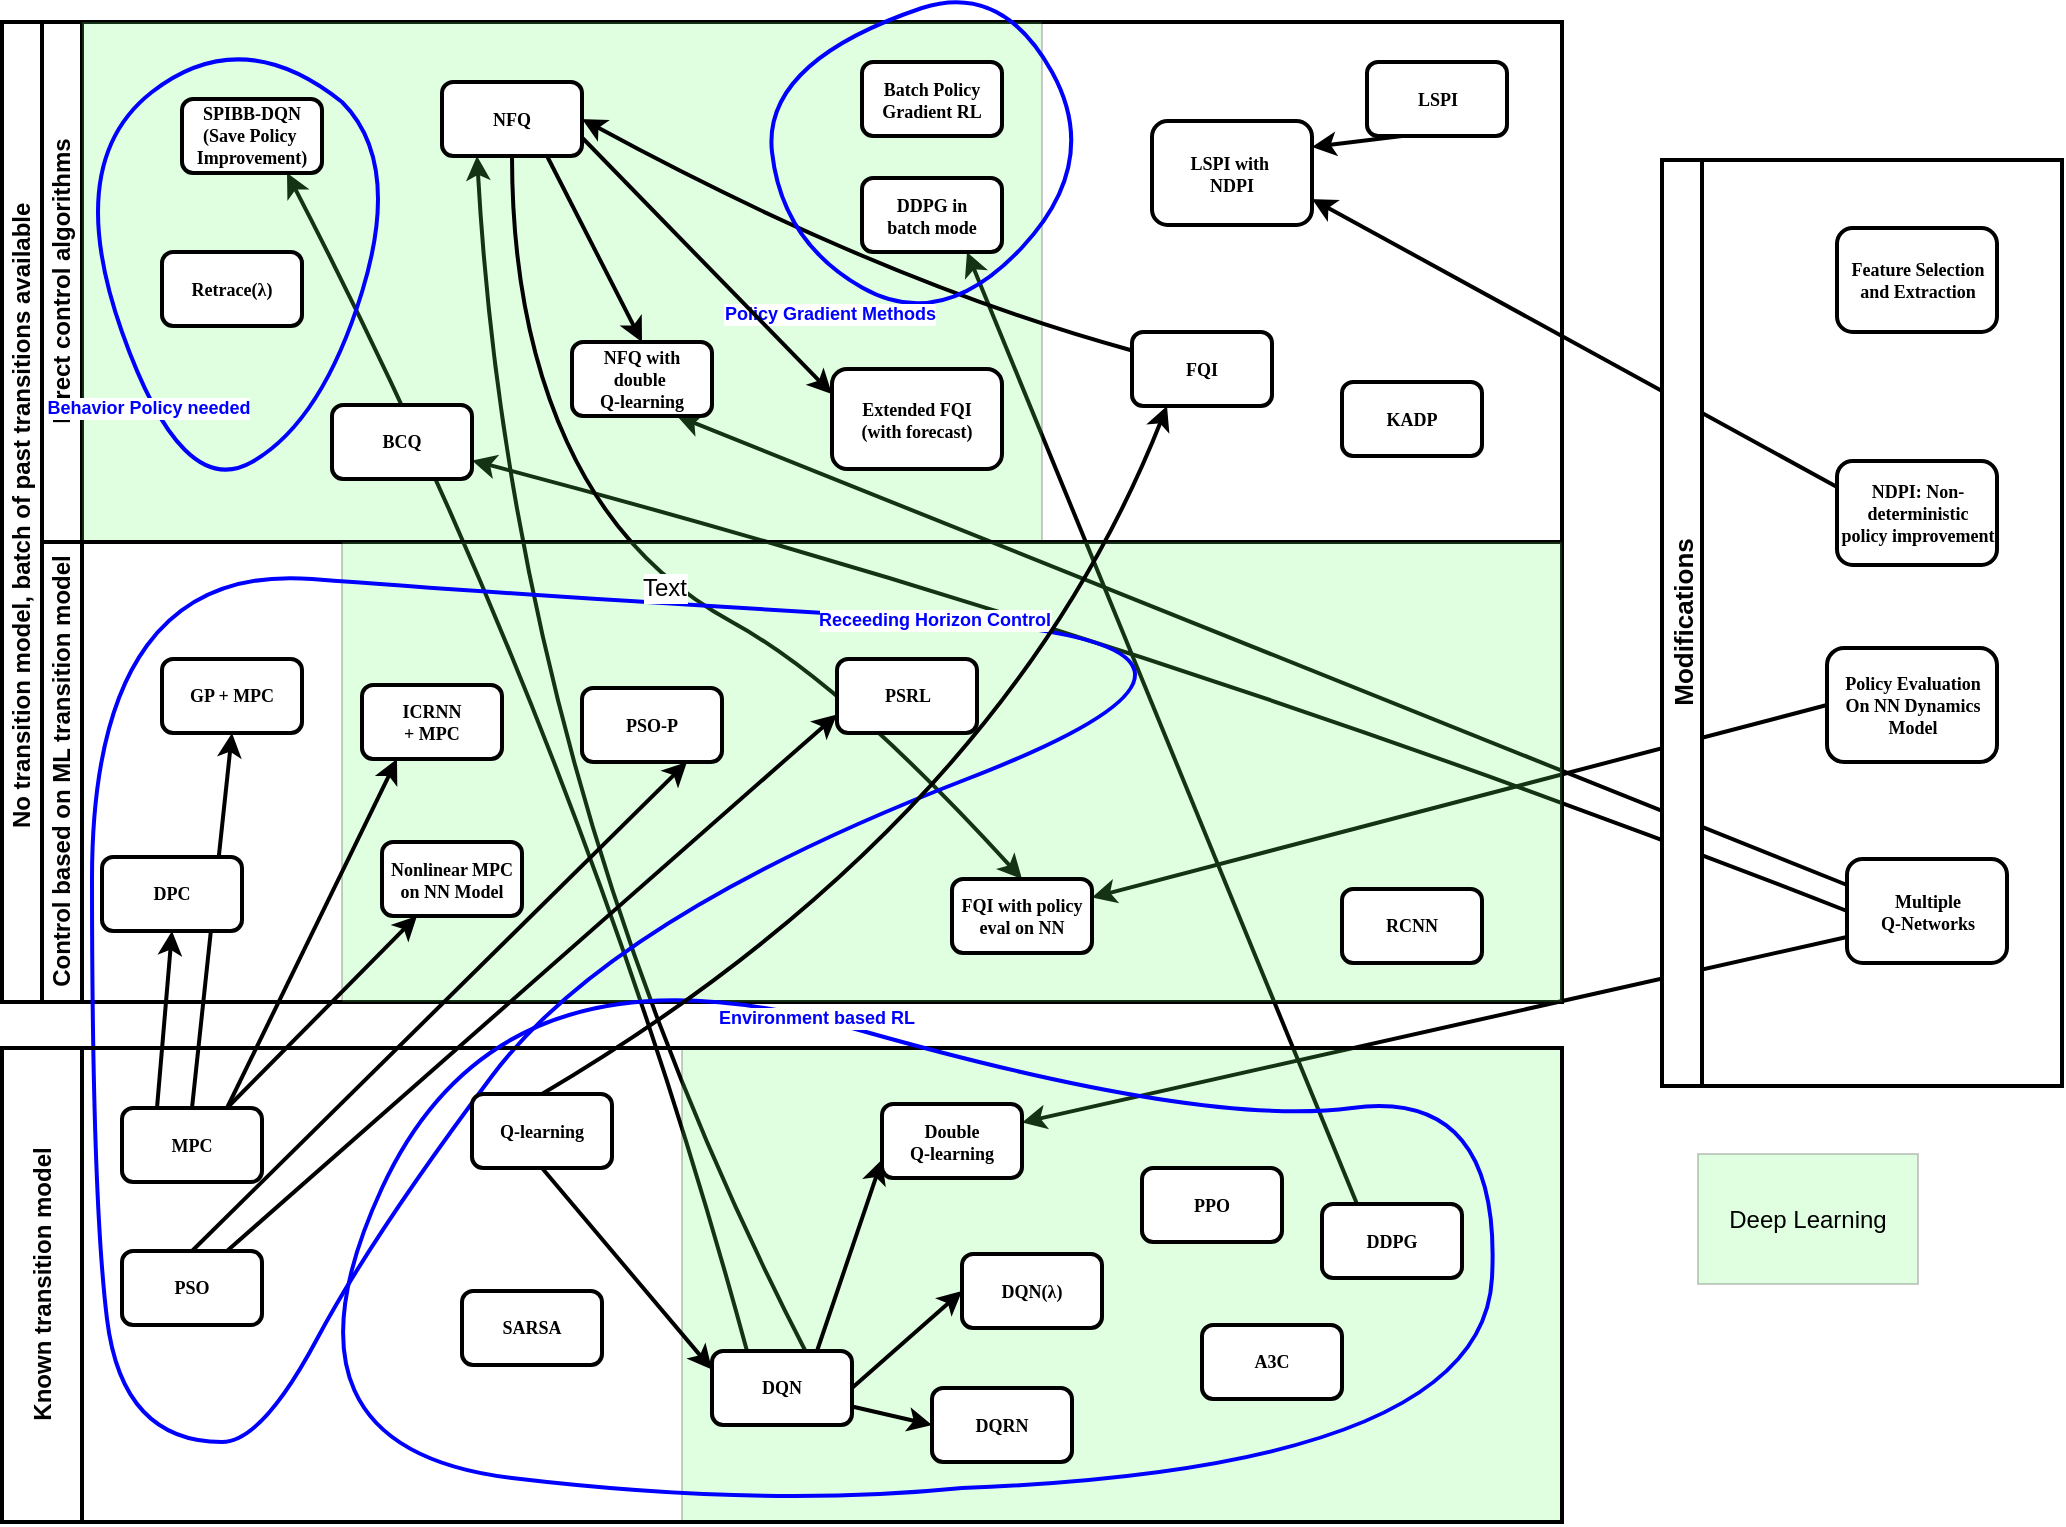 <mxfile pages="1" version="11.2.1" type="device"><diagram name="Page-1" id="c7488fd3-1785-93aa-aadb-54a6760d102a"><mxGraphModel dx="1422" dy="835" grid="1" gridSize="10" guides="1" tooltips="1" connect="1" arrows="1" fold="1" page="1" pageScale="1" pageWidth="1100" pageHeight="850" background="#ffffff" math="0" shadow="0"><root><mxCell id="0"/><mxCell id="1" parent="0"/><mxCell id="QZUpM9EeNqJXYrGjNQqo-13" value="" style="endArrow=classic;html=1;exitX=0.5;exitY=0;exitDx=0;exitDy=0;entryX=0.5;entryY=1;entryDx=0;entryDy=0;strokeWidth=2;fontSize=9;fontStyle=1" parent="1" source="2b4e8129b02d487f-9" target="QZUpM9EeNqJXYrGjNQqo-12" edge="1"><mxGeometry width="50" height="50" relative="1" as="geometry"><mxPoint x="222.5" y="600" as="sourcePoint"/><mxPoint x="267.5" y="440" as="targetPoint"/></mxGeometry></mxCell><mxCell id="UrzXVg_td5p-aMK04flX-53" value="" style="endArrow=classic;html=1;strokeColor=#000000;strokeWidth=2;exitX=0.25;exitY=0;exitDx=0;exitDy=0;entryX=0.75;entryY=1;entryDx=0;entryDy=0;fontSize=9;fontStyle=1" parent="1" source="UrzXVg_td5p-aMK04flX-2" target="UrzXVg_td5p-aMK04flX-52" edge="1"><mxGeometry width="50" height="50" relative="1" as="geometry"><mxPoint x="90" y="860" as="sourcePoint"/><mxPoint x="140" y="810" as="targetPoint"/></mxGeometry></mxCell><mxCell id="UrzXVg_td5p-aMK04flX-85" value="" style="endArrow=classic;html=1;strokeColor=#000000;strokeWidth=2;fontSize=13;exitX=0;exitY=0.75;exitDx=0;exitDy=0;entryX=1;entryY=0.25;entryDx=0;entryDy=0;" parent="1" source="UrzXVg_td5p-aMK04flX-84" target="augKoII_26qxcyHbp96z-6" edge="1"><mxGeometry width="50" height="50" relative="1" as="geometry"><mxPoint x="100" y="860" as="sourcePoint"/><mxPoint x="150" y="810" as="targetPoint"/></mxGeometry></mxCell><mxCell id="UrzXVg_td5p-aMK04flX-13" value="" style="endArrow=classic;html=1;exitX=0;exitY=0.5;exitDx=0;exitDy=0;entryX=1;entryY=0.75;entryDx=0;entryDy=0;strokeWidth=2;fontSize=9;fontStyle=1;curved=1;" parent="1" source="UrzXVg_td5p-aMK04flX-84" target="UrzXVg_td5p-aMK04flX-10" edge="1"><mxGeometry width="50" height="50" relative="1" as="geometry"><mxPoint x="100" y="860" as="sourcePoint"/><mxPoint x="150" y="810" as="targetPoint"/><Array as="points"><mxPoint x="660" y="380"/></Array></mxGeometry></mxCell><mxCell id="UrzXVg_td5p-aMK04flX-87" value="" style="endArrow=classic;html=1;strokeColor=#000000;strokeWidth=2;fontSize=13;exitX=0;exitY=0.5;exitDx=0;exitDy=0;entryX=1;entryY=0.25;entryDx=0;entryDy=0;" parent="1" source="UrzXVg_td5p-aMK04flX-86" target="UrzXVg_td5p-aMK04flX-56" edge="1"><mxGeometry width="50" height="50" relative="1" as="geometry"><mxPoint x="100" y="860" as="sourcePoint"/><mxPoint x="150" y="810" as="targetPoint"/></mxGeometry></mxCell><mxCell id="UrzXVg_td5p-aMK04flX-82" value="" style="endArrow=classic;html=1;strokeColor=#000000;strokeWidth=2;fontSize=13;exitX=0;exitY=0.25;exitDx=0;exitDy=0;entryX=1;entryY=0.75;entryDx=0;entryDy=0;" parent="1" source="UrzXVg_td5p-aMK04flX-81" target="UrzXVg_td5p-aMK04flX-3" edge="1"><mxGeometry width="50" height="50" relative="1" as="geometry"><mxPoint x="100" y="860" as="sourcePoint"/><mxPoint x="150" y="810" as="targetPoint"/></mxGeometry></mxCell><mxCell id="UrzXVg_td5p-aMK04flX-70" value="" style="endArrow=classic;html=1;strokeColor=#000000;strokeWidth=2;exitX=0;exitY=0.25;exitDx=0;exitDy=0;entryX=0.75;entryY=1;entryDx=0;entryDy=0;fontSize=9;fontStyle=1" parent="1" source="UrzXVg_td5p-aMK04flX-84" target="UrzXVg_td5p-aMK04flX-68" edge="1"><mxGeometry width="50" height="50" relative="1" as="geometry"><mxPoint x="90" y="860" as="sourcePoint"/><mxPoint x="140" y="810" as="targetPoint"/></mxGeometry></mxCell><mxCell id="UrzXVg_td5p-aMK04flX-18" value="" style="endArrow=classic;html=1;exitX=0.25;exitY=0;exitDx=0;exitDy=0;entryX=0.75;entryY=1;entryDx=0;entryDy=0;strokeWidth=2;fontSize=9;fontStyle=1;curved=1;" parent="1" source="UrzXVg_td5p-aMK04flX-89" target="UrzXVg_td5p-aMK04flX-14" edge="1"><mxGeometry width="50" height="50" relative="1" as="geometry"><mxPoint x="452.5" y="700" as="sourcePoint"/><mxPoint x="150" y="810" as="targetPoint"/><Array as="points"><mxPoint x="370" y="430"/></Array></mxGeometry></mxCell><mxCell id="UrzXVg_td5p-aMK04flX-9" value="" style="endArrow=classic;html=1;exitX=0.671;exitY=0.014;exitDx=0;exitDy=0;entryX=0.25;entryY=1;entryDx=0;entryDy=0;strokeWidth=2;fontSize=9;fontStyle=1;exitPerimeter=0;curved=1;" parent="1" source="UrzXVg_td5p-aMK04flX-89" target="UrzXVg_td5p-aMK04flX-7" edge="1"><mxGeometry width="50" height="50" relative="1" as="geometry"><mxPoint x="487.5" y="700" as="sourcePoint"/><mxPoint x="150" y="810" as="targetPoint"/><Array as="points"><mxPoint x="335" y="450"/></Array></mxGeometry></mxCell><mxCell id="2b4e8129b02d487f-1" value="" style="swimlane;html=1;childLayout=stackLayout;horizontal=1;startSize=0;horizontalStack=0;rounded=0;shadow=0;labelBackgroundColor=none;strokeColor=#000000;strokeWidth=2;fillColor=#ffffff;fontFamily=Verdana;fontSize=9;fontColor=#000000;align=center;fontStyle=1" parent="1" vertex="1"><mxGeometry x="100" y="70" width="760" height="490" as="geometry"><mxRectangle x="100" y="70" width="50" height="40" as="alternateBounds"/></mxGeometry></mxCell><mxCell id="2b4e8129b02d487f-2" value="Direct control algorithms" style="swimlane;html=1;startSize=20;horizontal=0;strokeWidth=2;fontSize=12;fontStyle=1" parent="2b4e8129b02d487f-1" vertex="1"><mxGeometry width="760" height="260" as="geometry"/></mxCell><mxCell id="QZUpM9EeNqJXYrGjNQqo-22" value="" style="rounded=0;whiteSpace=wrap;html=1;gradientColor=none;fillColor=#66FF66;opacity=20;" parent="2b4e8129b02d487f-2" vertex="1"><mxGeometry x="20" width="480" height="260" as="geometry"/></mxCell><mxCell id="UrzXVg_td5p-aMK04flX-8" value="" style="endArrow=classic;html=1;exitX=0;exitY=0.25;exitDx=0;exitDy=0;entryX=1;entryY=0.5;entryDx=0;entryDy=0;strokeWidth=2;fontSize=9;fontStyle=1;strokeColor=#000000;curved=1;" parent="2b4e8129b02d487f-2" source="UrzXVg_td5p-aMK04flX-5" target="UrzXVg_td5p-aMK04flX-7" edge="1"><mxGeometry width="50" height="50" relative="1" as="geometry"><mxPoint y="770" as="sourcePoint"/><mxPoint x="50" y="720" as="targetPoint"/><Array as="points"><mxPoint x="420" y="130"/></Array></mxGeometry></mxCell><mxCell id="UrzXVg_td5p-aMK04flX-1" value="LSPI" style="rounded=1;whiteSpace=wrap;html=1;shadow=0;labelBackgroundColor=none;strokeColor=#000000;strokeWidth=2;fillColor=#ffffff;fontFamily=Verdana;fontSize=9;fontColor=#000000;align=center;fontStyle=1" parent="2b4e8129b02d487f-2" vertex="1"><mxGeometry x="662.5" y="20" width="70" height="37" as="geometry"/></mxCell><mxCell id="augKoII_26qxcyHbp96z-12" value="KADP" style="rounded=1;whiteSpace=wrap;html=1;shadow=0;labelBackgroundColor=none;strokeColor=#000000;strokeWidth=2;fillColor=#ffffff;fontFamily=Verdana;fontSize=9;fontColor=#000000;align=center;fontStyle=1" parent="2b4e8129b02d487f-2" vertex="1"><mxGeometry x="650" y="180" width="70" height="37" as="geometry"/></mxCell><mxCell id="UrzXVg_td5p-aMK04flX-3" value="LSPI with&amp;nbsp;&lt;br&gt;NDPI" style="rounded=1;whiteSpace=wrap;html=1;shadow=0;labelBackgroundColor=none;strokeColor=#000000;strokeWidth=2;fillColor=#ffffff;fontFamily=Verdana;fontSize=9;fontColor=#000000;align=center;fontStyle=1" parent="2b4e8129b02d487f-2" vertex="1"><mxGeometry x="555" y="49.5" width="80" height="52" as="geometry"/></mxCell><mxCell id="UrzXVg_td5p-aMK04flX-4" value="" style="endArrow=classic;html=1;entryX=1;entryY=0.25;entryDx=0;entryDy=0;exitX=0.25;exitY=1;exitDx=0;exitDy=0;strokeWidth=2;fontSize=9;fontStyle=1" parent="2b4e8129b02d487f-2" source="UrzXVg_td5p-aMK04flX-1" target="UrzXVg_td5p-aMK04flX-3" edge="1"><mxGeometry width="50" height="50" relative="1" as="geometry"><mxPoint x="650" y="80" as="sourcePoint"/><mxPoint x="50" y="720" as="targetPoint"/></mxGeometry></mxCell><mxCell id="UrzXVg_td5p-aMK04flX-5" value="FQI" style="rounded=1;whiteSpace=wrap;html=1;shadow=0;labelBackgroundColor=none;strokeColor=#000000;strokeWidth=2;fillColor=#ffffff;fontFamily=Verdana;fontSize=9;fontColor=#000000;align=center;fontStyle=1" parent="2b4e8129b02d487f-2" vertex="1"><mxGeometry x="545" y="155" width="70" height="37" as="geometry"/></mxCell><mxCell id="UrzXVg_td5p-aMK04flX-7" value="NFQ" style="rounded=1;whiteSpace=wrap;html=1;shadow=0;labelBackgroundColor=none;strokeColor=#000000;strokeWidth=2;fillColor=#ffffff;fontFamily=Verdana;fontSize=9;fontColor=#000000;align=center;fontStyle=1" parent="2b4e8129b02d487f-2" vertex="1"><mxGeometry x="200" y="30" width="70" height="37" as="geometry"/></mxCell><mxCell id="UrzXVg_td5p-aMK04flX-14" value="SPIBB-DQN&lt;br style=&quot;font-size: 9px;&quot;&gt;(Save Policy&amp;nbsp;&lt;br style=&quot;font-size: 9px;&quot;&gt;Improvement)" style="rounded=1;whiteSpace=wrap;html=1;shadow=0;labelBackgroundColor=none;strokeColor=#000000;strokeWidth=2;fillColor=#ffffff;fontFamily=Verdana;fontSize=9;fontColor=#000000;align=center;fontStyle=1" parent="2b4e8129b02d487f-2" vertex="1"><mxGeometry x="70" y="38.5" width="70" height="37" as="geometry"/></mxCell><mxCell id="UrzXVg_td5p-aMK04flX-17" value="Retrace(λ)" style="rounded=1;whiteSpace=wrap;html=1;shadow=0;labelBackgroundColor=none;strokeColor=#000000;strokeWidth=2;fillColor=#ffffff;fontFamily=Verdana;fontSize=9;fontColor=#000000;align=center;fontStyle=1" parent="2b4e8129b02d487f-2" vertex="1"><mxGeometry x="60" y="115" width="70" height="37" as="geometry"/></mxCell><mxCell id="UrzXVg_td5p-aMK04flX-21" value="Batch Policy&lt;br style=&quot;font-size: 9px;&quot;&gt;Gradient RL" style="rounded=1;whiteSpace=wrap;html=1;shadow=0;labelBackgroundColor=none;strokeColor=#000000;strokeWidth=2;fillColor=#ffffff;fontFamily=Verdana;fontSize=9;fontColor=#000000;align=center;fontStyle=1" parent="2b4e8129b02d487f-2" vertex="1"><mxGeometry x="410" y="20" width="70" height="37" as="geometry"/></mxCell><mxCell id="UrzXVg_td5p-aMK04flX-52" value="DDPG in&lt;br style=&quot;font-size: 9px;&quot;&gt;batch mode" style="rounded=1;whiteSpace=wrap;html=1;shadow=0;labelBackgroundColor=none;strokeColor=#000000;strokeWidth=2;fillColor=#ffffff;fontFamily=Verdana;fontSize=9;fontColor=#000000;align=center;fontStyle=1" parent="2b4e8129b02d487f-2" vertex="1"><mxGeometry x="410" y="78" width="70" height="37" as="geometry"/></mxCell><mxCell id="UrzXVg_td5p-aMK04flX-68" value="NFQ with&lt;br style=&quot;font-size: 9px;&quot;&gt;double&amp;nbsp;&lt;br style=&quot;font-size: 9px;&quot;&gt;Q-learning" style="rounded=1;whiteSpace=wrap;html=1;shadow=0;labelBackgroundColor=none;strokeColor=#000000;strokeWidth=2;fillColor=#ffffff;fontFamily=Verdana;fontSize=9;fontColor=#000000;align=center;fontStyle=1" parent="2b4e8129b02d487f-2" vertex="1"><mxGeometry x="265" y="160" width="70" height="37" as="geometry"/></mxCell><mxCell id="UrzXVg_td5p-aMK04flX-69" value="" style="endArrow=classic;html=1;strokeColor=#000000;strokeWidth=2;exitX=0.75;exitY=1;exitDx=0;exitDy=0;entryX=0.5;entryY=0;entryDx=0;entryDy=0;fontSize=9;fontStyle=1" parent="2b4e8129b02d487f-2" source="UrzXVg_td5p-aMK04flX-7" target="UrzXVg_td5p-aMK04flX-68" edge="1"><mxGeometry width="50" height="50" relative="1" as="geometry"><mxPoint x="-10" y="770" as="sourcePoint"/><mxPoint x="40" y="720" as="targetPoint"/></mxGeometry></mxCell><mxCell id="UrzXVg_td5p-aMK04flX-10" value="BCQ" style="rounded=1;whiteSpace=wrap;html=1;shadow=0;labelBackgroundColor=none;strokeColor=#000000;strokeWidth=2;fillColor=#ffffff;fontFamily=Verdana;fontSize=9;fontColor=#000000;align=center;fontStyle=1" parent="2b4e8129b02d487f-2" vertex="1"><mxGeometry x="145" y="191.5" width="70" height="37" as="geometry"/></mxCell><mxCell id="UrzXVg_td5p-aMK04flX-67" value="Policy Gradient Methods" style="endArrow=none;html=1;curved=1;strokeWidth=2;strokeColor=#0000FF;labelPosition=left;verticalLabelPosition=top;align=right;verticalAlign=bottom;fontSize=9;fontStyle=1;fontColor=#0000FF;" parent="2b4e8129b02d487f-2" edge="1"><mxGeometry width="50" height="50" relative="1" as="geometry"><mxPoint x="440" y="-7" as="sourcePoint"/><mxPoint x="440" y="-7" as="targetPoint"/><Array as="points"><mxPoint x="360" y="20"/><mxPoint x="370" y="110"/><mxPoint x="450" y="155.5"/><mxPoint x="530" y="70"/><mxPoint x="480" y="-20"/></Array></mxGeometry></mxCell><mxCell id="UrzXVg_td5p-aMK04flX-54" value="Extended FQI&lt;br style=&quot;font-size: 9px;&quot;&gt;(with forecast)" style="rounded=1;whiteSpace=wrap;html=1;shadow=0;labelBackgroundColor=none;strokeColor=#000000;strokeWidth=2;fillColor=#ffffff;fontFamily=Verdana;fontSize=9;fontColor=#000000;align=center;fontStyle=1" parent="2b4e8129b02d487f-2" vertex="1"><mxGeometry x="395" y="173.5" width="85" height="50" as="geometry"/></mxCell><mxCell id="UrzXVg_td5p-aMK04flX-55" value="" style="endArrow=classic;html=1;strokeColor=#000000;strokeWidth=2;exitX=1;exitY=0.75;exitDx=0;exitDy=0;entryX=0;entryY=0.25;entryDx=0;entryDy=0;fontSize=9;fontStyle=1" parent="2b4e8129b02d487f-2" source="UrzXVg_td5p-aMK04flX-7" target="UrzXVg_td5p-aMK04flX-54" edge="1"><mxGeometry width="50" height="50" relative="1" as="geometry"><mxPoint x="-10" y="790" as="sourcePoint"/><mxPoint x="40" y="740" as="targetPoint"/></mxGeometry></mxCell><mxCell id="UrzXVg_td5p-aMK04flX-57" value="" style="endArrow=classic;html=1;strokeColor=#000000;strokeWidth=2;entryX=0.5;entryY=0;entryDx=0;entryDy=0;exitX=0.5;exitY=1;exitDx=0;exitDy=0;fontSize=9;fontStyle=1;curved=1;" parent="2b4e8129b02d487f-1" source="UrzXVg_td5p-aMK04flX-7" target="UrzXVg_td5p-aMK04flX-56" edge="1"><mxGeometry width="50" height="50" relative="1" as="geometry"><mxPoint x="545" y="270" as="sourcePoint"/><mxPoint x="40" y="740" as="targetPoint"/><Array as="points"><mxPoint x="235" y="150"/><mxPoint x="290" y="270"/><mxPoint x="400" y="330"/></Array></mxGeometry></mxCell><mxCell id="2b4e8129b02d487f-3" value="Control based on ML transition model" style="swimlane;html=1;startSize=20;horizontal=0;strokeWidth=2;fontSize=12;fontStyle=1" parent="2b4e8129b02d487f-1" vertex="1"><mxGeometry y="260" width="760" height="230" as="geometry"/></mxCell><mxCell id="QZUpM9EeNqJXYrGjNQqo-19" value="" style="rounded=0;whiteSpace=wrap;html=1;gradientColor=none;fillColor=#66FF66;opacity=20;" parent="2b4e8129b02d487f-3" vertex="1"><mxGeometry x="150" width="610" height="230" as="geometry"/></mxCell><mxCell id="2b4e8129b02d487f-26" style="edgeStyle=orthogonalEdgeStyle;rounded=0;html=1;labelBackgroundColor=none;startArrow=none;startFill=0;startSize=5;endArrow=classicThin;endFill=1;endSize=5;jettySize=auto;orthogonalLoop=1;strokeColor=#000000;strokeWidth=1;fontFamily=Verdana;fontSize=8;fontColor=#000000;" parent="2b4e8129b02d487f-3" edge="1"><mxGeometry relative="1" as="geometry"><mxPoint x="190" y="68.5" as="sourcePoint"/></mxGeometry></mxCell><mxCell id="augKoII_26qxcyHbp96z-2" value="DPC" style="rounded=1;whiteSpace=wrap;html=1;shadow=0;labelBackgroundColor=none;strokeColor=#000000;strokeWidth=2;fillColor=#ffffff;fontFamily=Verdana;fontSize=9;fontColor=#000000;align=center;fontStyle=1" parent="2b4e8129b02d487f-3" vertex="1"><mxGeometry x="30" y="157.5" width="70" height="37" as="geometry"/></mxCell><mxCell id="2b4e8129b02d487f-14" value="Nonlinear MPC&lt;br style=&quot;font-size: 9px;&quot;&gt;on NN Model" style="rounded=1;whiteSpace=wrap;html=1;shadow=0;labelBackgroundColor=none;strokeColor=#000000;strokeWidth=2;fillColor=#ffffff;fontFamily=Verdana;fontSize=9;fontColor=#000000;align=center;fontStyle=1" parent="2b4e8129b02d487f-3" vertex="1"><mxGeometry x="170" y="150.0" width="70" height="37" as="geometry"/></mxCell><mxCell id="augKoII_26qxcyHbp96z-15" value="ICRNN&lt;br style=&quot;font-size: 9px;&quot;&gt;+ MPC" style="rounded=1;whiteSpace=wrap;html=1;shadow=0;labelBackgroundColor=none;strokeColor=#000000;strokeWidth=2;fillColor=#ffffff;fontFamily=Verdana;fontSize=9;fontColor=#000000;align=center;fontStyle=1" parent="2b4e8129b02d487f-3" vertex="1"><mxGeometry x="160" y="71.5" width="70" height="37" as="geometry"/></mxCell><mxCell id="augKoII_26qxcyHbp96z-18" value="Receeding Horizon Control" style="endArrow=none;html=1;jumpStyle=none;curved=1;strokeColor=#0000FF;strokeWidth=2;fontSize=9;fontStyle=1;labelBackgroundColor=#ffffff;fontColor=#0000FF;" parent="2b4e8129b02d487f-3" edge="1"><mxGeometry width="50" height="50" relative="1" as="geometry"><mxPoint x="90" y="450" as="sourcePoint"/><mxPoint x="90" y="450" as="targetPoint"/><Array as="points"><mxPoint x="40" y="450"/><mxPoint x="25" y="327"/><mxPoint x="25" y="10"/><mxPoint x="245" y="27"/><mxPoint x="640" y="50"/><mxPoint x="285" y="187"/><mxPoint x="165" y="347"/><mxPoint x="110" y="450"/></Array></mxGeometry></mxCell><mxCell id="tqLIXw3gneM9i-CuA6re-1" value="Text" style="text;html=1;resizable=0;points=[];align=center;verticalAlign=middle;labelBackgroundColor=#ffffff;" vertex="1" connectable="0" parent="augKoII_26qxcyHbp96z-18"><mxGeometry x="-0.148" y="8" relative="1" as="geometry"><mxPoint as="offset"/></mxGeometry></mxCell><mxCell id="UrzXVg_td5p-aMK04flX-56" value="FQI with policy eval on NN" style="rounded=1;whiteSpace=wrap;html=1;shadow=0;labelBackgroundColor=none;strokeColor=#000000;strokeWidth=2;fillColor=#ffffff;fontFamily=Verdana;fontSize=9;fontColor=#000000;align=center;fontStyle=1" parent="2b4e8129b02d487f-3" vertex="1"><mxGeometry x="455" y="168.5" width="70" height="37" as="geometry"/></mxCell><mxCell id="UrzXVg_td5p-aMK04flX-62" value="PSO-P" style="rounded=1;whiteSpace=wrap;html=1;shadow=0;labelBackgroundColor=none;strokeColor=#000000;strokeWidth=2;fillColor=#ffffff;fontFamily=Verdana;fontSize=9;fontColor=#000000;align=center;fontStyle=1" parent="2b4e8129b02d487f-3" vertex="1"><mxGeometry x="270" y="73" width="70" height="37" as="geometry"/></mxCell><mxCell id="UrzXVg_td5p-aMK04flX-58" value="PSRL" style="rounded=1;whiteSpace=wrap;html=1;shadow=0;labelBackgroundColor=none;strokeColor=#000000;strokeWidth=2;fillColor=#ffffff;fontFamily=Verdana;fontSize=9;fontColor=#000000;align=center;fontStyle=1" parent="2b4e8129b02d487f-3" vertex="1"><mxGeometry x="397.5" y="58.5" width="70" height="37" as="geometry"/></mxCell><mxCell id="UrzXVg_td5p-aMK04flX-73" value="RCNN" style="rounded=1;whiteSpace=wrap;html=1;shadow=0;labelBackgroundColor=none;strokeColor=#000000;strokeWidth=2;fillColor=#ffffff;fontFamily=Verdana;fontSize=9;fontColor=#000000;align=center;fontStyle=1" parent="2b4e8129b02d487f-3" vertex="1"><mxGeometry x="650" y="173.5" width="70" height="37" as="geometry"/></mxCell><mxCell id="QZUpM9EeNqJXYrGjNQqo-12" value="GP + MPC" style="rounded=1;whiteSpace=wrap;html=1;shadow=0;labelBackgroundColor=none;strokeColor=#000000;strokeWidth=2;fillColor=#ffffff;fontFamily=Verdana;fontSize=9;fontColor=#000000;align=center;fontStyle=1" parent="2b4e8129b02d487f-3" vertex="1"><mxGeometry x="60" y="58.5" width="70" height="37" as="geometry"/></mxCell><mxCell id="UrzXVg_td5p-aMK04flX-19" value="Behavior Policy needed" style="endArrow=none;html=1;curved=1;strokeWidth=2;strokeColor=#0000FF;fontSize=9;fontStyle=1;fontColor=#0000FF;" parent="1" edge="1"><mxGeometry width="50" height="50" relative="1" as="geometry"><mxPoint x="250" y="110" as="sourcePoint"/><mxPoint x="250" y="110" as="targetPoint"/><Array as="points"><mxPoint x="200" y="70"/><mxPoint x="110" y="140"/><mxPoint x="170" y="310"/><mxPoint x="240" y="270"/><mxPoint x="280" y="140"/></Array></mxGeometry></mxCell><mxCell id="UrzXVg_td5p-aMK04flX-75" value="Modifications" style="swimlane;html=1;startSize=20;horizontal=0;strokeWidth=2;fontSize=13;fontStyle=1" parent="1" vertex="1"><mxGeometry x="910" y="139" width="200" height="463" as="geometry"/></mxCell><mxCell id="UrzXVg_td5p-aMK04flX-81" value="NDPI: Non-deterministic&lt;br style=&quot;font-size: 9px&quot;&gt;policy improvement" style="rounded=1;whiteSpace=wrap;html=1;shadow=0;labelBackgroundColor=none;strokeColor=#000000;strokeWidth=2;fillColor=#ffffff;fontFamily=Verdana;fontSize=9;fontColor=#000000;align=center;fontStyle=1" parent="UrzXVg_td5p-aMK04flX-75" vertex="1"><mxGeometry x="87.5" y="150.5" width="80" height="52" as="geometry"/></mxCell><mxCell id="UrzXVg_td5p-aMK04flX-84" value="Multiple&lt;br&gt;Q-Networks" style="rounded=1;whiteSpace=wrap;html=1;shadow=0;labelBackgroundColor=none;strokeColor=#000000;strokeWidth=2;fillColor=#ffffff;fontFamily=Verdana;fontSize=9;fontColor=#000000;align=center;fontStyle=1" parent="UrzXVg_td5p-aMK04flX-75" vertex="1"><mxGeometry x="92.5" y="349.5" width="80" height="52" as="geometry"/></mxCell><mxCell id="UrzXVg_td5p-aMK04flX-86" value="Policy Evaluation&lt;br&gt;On NN Dynamics Model" style="rounded=1;whiteSpace=wrap;html=1;shadow=0;labelBackgroundColor=none;strokeColor=#000000;strokeWidth=2;fillColor=#ffffff;fontFamily=Verdana;fontSize=9;fontColor=#000000;align=center;fontStyle=1" parent="UrzXVg_td5p-aMK04flX-75" vertex="1"><mxGeometry x="82.5" y="244" width="85" height="57" as="geometry"/></mxCell><mxCell id="UrzXVg_td5p-aMK04flX-88" value="Feature Selection and Extraction" style="rounded=1;whiteSpace=wrap;html=1;shadow=0;labelBackgroundColor=none;strokeColor=#000000;strokeWidth=2;fillColor=#ffffff;fontFamily=Verdana;fontSize=9;fontColor=#000000;align=center;fontStyle=1" parent="UrzXVg_td5p-aMK04flX-75" vertex="1"><mxGeometry x="87.5" y="34" width="80" height="52" as="geometry"/></mxCell><mxCell id="QZUpM9EeNqJXYrGjNQqo-24" value="Deep Learning" style="rounded=0;whiteSpace=wrap;html=1;gradientColor=none;fillColor=#66FF66;opacity=20;" parent="1" vertex="1"><mxGeometry x="928" y="636" width="110" height="65" as="geometry"/></mxCell><mxCell id="QZUpM9EeNqJXYrGjNQqo-21" value="" style="rounded=0;whiteSpace=wrap;html=1;gradientColor=none;fillColor=#66FF66;opacity=20;" parent="1" vertex="1"><mxGeometry x="420" y="583" width="440" height="237" as="geometry"/></mxCell><mxCell id="2b4e8129b02d487f-4" value="Known transition model" style="swimlane;html=1;startSize=40;horizontal=0;strokeWidth=2;fontSize=12;fontStyle=1" parent="1" vertex="1"><mxGeometry x="80" y="583" width="780" height="237" as="geometry"/></mxCell><mxCell id="2b4e8129b02d487f-9" value="MPC" style="rounded=1;whiteSpace=wrap;html=1;shadow=0;labelBackgroundColor=none;strokeColor=#000000;strokeWidth=2;fillColor=#ffffff;fontFamily=Verdana;fontSize=9;fontColor=#000000;align=center;fontStyle=1" parent="2b4e8129b02d487f-4" vertex="1"><mxGeometry x="60" y="30" width="70" height="37" as="geometry"/></mxCell><mxCell id="augKoII_26qxcyHbp96z-7" value="Q-learning" style="rounded=1;whiteSpace=wrap;html=1;shadow=0;labelBackgroundColor=none;strokeColor=#000000;strokeWidth=2;fillColor=#ffffff;fontFamily=Verdana;fontSize=9;fontColor=#000000;align=center;fontStyle=1" parent="2b4e8129b02d487f-4" vertex="1"><mxGeometry x="235" y="23" width="70" height="37" as="geometry"/></mxCell><mxCell id="augKoII_26qxcyHbp96z-5" value="DQN(λ)" style="rounded=1;whiteSpace=wrap;html=1;shadow=0;labelBackgroundColor=none;strokeColor=#000000;strokeWidth=2;fillColor=#ffffff;fontFamily=Verdana;fontSize=9;fontColor=#000000;align=center;fontStyle=1" parent="2b4e8129b02d487f-4" vertex="1"><mxGeometry x="480" y="103.0" width="70" height="37" as="geometry"/></mxCell><mxCell id="augKoII_26qxcyHbp96z-6" value="Double&lt;br style=&quot;font-size: 9px;&quot;&gt;Q-learning" style="rounded=1;whiteSpace=wrap;html=1;shadow=0;labelBackgroundColor=none;strokeColor=#000000;strokeWidth=2;fillColor=#ffffff;fontFamily=Verdana;fontSize=9;fontColor=#000000;align=center;fontStyle=1" parent="2b4e8129b02d487f-4" vertex="1"><mxGeometry x="440" y="28" width="70" height="37" as="geometry"/></mxCell><mxCell id="UrzXVg_td5p-aMK04flX-63" value="PSO" style="rounded=1;whiteSpace=wrap;html=1;shadow=0;labelBackgroundColor=none;strokeColor=#000000;strokeWidth=2;fillColor=#ffffff;fontFamily=Verdana;fontSize=9;fontColor=#000000;align=center;fontStyle=1" parent="2b4e8129b02d487f-4" vertex="1"><mxGeometry x="60" y="101.5" width="70" height="37" as="geometry"/></mxCell><mxCell id="UrzXVg_td5p-aMK04flX-72" value="Environment based RL" style="endArrow=none;html=1;strokeColor=#0000FF;strokeWidth=2;curved=1;fontSize=9;fontStyle=1;fontColor=#0000FF;" parent="2b4e8129b02d487f-4" edge="1"><mxGeometry width="50" height="50" relative="1" as="geometry"><mxPoint x="480" y="220" as="sourcePoint"/><mxPoint x="480" y="220" as="targetPoint"/><Array as="points"><mxPoint x="380" y="230"/><mxPoint x="130" y="200"/><mxPoint x="250" y="-60"/><mxPoint x="600" y="40"/><mxPoint x="750" y="20"/><mxPoint x="740" y="210"/></Array></mxGeometry></mxCell><mxCell id="UrzXVg_td5p-aMK04flX-94" value="DQRN" style="rounded=1;whiteSpace=wrap;html=1;shadow=0;labelBackgroundColor=none;strokeColor=#000000;strokeWidth=2;fillColor=#ffffff;fontFamily=Verdana;fontSize=9;fontColor=#000000;align=center;fontStyle=1" parent="2b4e8129b02d487f-4" vertex="1"><mxGeometry x="465" y="170" width="70" height="37" as="geometry"/></mxCell><mxCell id="augKoII_26qxcyHbp96z-14" value="" style="endArrow=classic;html=1;exitX=0.75;exitY=0;exitDx=0;exitDy=0;entryX=0.25;entryY=1;entryDx=0;entryDy=0;strokeWidth=2;fontSize=9;fontStyle=1" parent="1" source="2b4e8129b02d487f-9" target="2b4e8129b02d487f-14" edge="1"><mxGeometry width="50" height="50" relative="1" as="geometry"><mxPoint x="100" y="860" as="sourcePoint"/><mxPoint x="150" y="810" as="targetPoint"/></mxGeometry></mxCell><mxCell id="augKoII_26qxcyHbp96z-16" value="" style="endArrow=classic;html=1;exitX=0.75;exitY=0;exitDx=0;exitDy=0;entryX=0.25;entryY=1;entryDx=0;entryDy=0;strokeWidth=2;fontSize=9;fontStyle=1" parent="1" source="2b4e8129b02d487f-9" target="augKoII_26qxcyHbp96z-15" edge="1"><mxGeometry width="50" height="50" relative="1" as="geometry"><mxPoint x="100" y="860" as="sourcePoint"/><mxPoint x="150" y="810" as="targetPoint"/></mxGeometry></mxCell><mxCell id="UrzXVg_td5p-aMK04flX-2" value="DDPG" style="rounded=1;whiteSpace=wrap;html=1;shadow=0;labelBackgroundColor=none;strokeColor=#000000;strokeWidth=2;fillColor=#ffffff;fontFamily=Verdana;fontSize=9;fontColor=#000000;align=center;fontStyle=1" parent="1" vertex="1"><mxGeometry x="740" y="661" width="70" height="37" as="geometry"/></mxCell><mxCell id="augKoII_26qxcyHbp96z-3" value="" style="endArrow=classic;html=1;exitX=0.25;exitY=0;exitDx=0;exitDy=0;entryX=0.5;entryY=1;entryDx=0;entryDy=0;strokeWidth=2;fontSize=9;fontStyle=1" parent="1" source="2b4e8129b02d487f-9" target="augKoII_26qxcyHbp96z-2" edge="1"><mxGeometry width="50" height="50" relative="1" as="geometry"><mxPoint x="100" y="860" as="sourcePoint"/><mxPoint x="150" y="810" as="targetPoint"/></mxGeometry></mxCell><mxCell id="augKoII_26qxcyHbp96z-8" value="" style="endArrow=classic;html=1;exitX=0.5;exitY=1;exitDx=0;exitDy=0;entryX=0;entryY=0.25;entryDx=0;entryDy=0;strokeWidth=2;fontSize=9;fontStyle=1" parent="1" source="augKoII_26qxcyHbp96z-7" target="UrzXVg_td5p-aMK04flX-89" edge="1"><mxGeometry width="50" height="50" relative="1" as="geometry"><mxPoint x="100" y="883" as="sourcePoint"/><mxPoint x="470" y="723" as="targetPoint"/></mxGeometry></mxCell><mxCell id="augKoII_26qxcyHbp96z-9" value="" style="endArrow=classic;html=1;exitX=1;exitY=0.5;exitDx=0;exitDy=0;entryX=0;entryY=0.5;entryDx=0;entryDy=0;strokeWidth=2;fontSize=9;fontStyle=1" parent="1" source="UrzXVg_td5p-aMK04flX-89" target="augKoII_26qxcyHbp96z-5" edge="1"><mxGeometry width="50" height="50" relative="1" as="geometry"><mxPoint x="505" y="741.5" as="sourcePoint"/><mxPoint x="150" y="833" as="targetPoint"/></mxGeometry></mxCell><mxCell id="UrzXVg_td5p-aMK04flX-6" value="" style="endArrow=classic;html=1;exitX=0.5;exitY=0;exitDx=0;exitDy=0;entryX=0.25;entryY=1;entryDx=0;entryDy=0;strokeWidth=2;fontSize=9;fontStyle=1;curved=1;" parent="1" source="augKoII_26qxcyHbp96z-7" target="UrzXVg_td5p-aMK04flX-5" edge="1"><mxGeometry width="50" height="50" relative="1" as="geometry"><mxPoint x="100" y="860" as="sourcePoint"/><mxPoint x="150" y="810" as="targetPoint"/><Array as="points"><mxPoint x="580" y="470"/></Array></mxGeometry></mxCell><mxCell id="augKoII_26qxcyHbp96z-11" value="" style="endArrow=classic;html=1;exitX=0.75;exitY=0;exitDx=0;exitDy=0;entryX=0;entryY=0.75;entryDx=0;entryDy=0;strokeWidth=2;fontSize=9;fontStyle=1" parent="1" source="UrzXVg_td5p-aMK04flX-89" target="augKoII_26qxcyHbp96z-6" edge="1"><mxGeometry width="50" height="50" relative="1" as="geometry"><mxPoint x="505" y="732.25" as="sourcePoint"/><mxPoint x="150" y="833" as="targetPoint"/></mxGeometry></mxCell><mxCell id="UrzXVg_td5p-aMK04flX-64" value="" style="endArrow=classic;html=1;strokeColor=#000000;strokeWidth=2;exitX=0.75;exitY=0;exitDx=0;exitDy=0;entryX=0;entryY=0.75;entryDx=0;entryDy=0;fontSize=9;fontStyle=1" parent="1" source="UrzXVg_td5p-aMK04flX-63" target="UrzXVg_td5p-aMK04flX-58" edge="1"><mxGeometry width="50" height="50" relative="1" as="geometry"><mxPoint x="90" y="860" as="sourcePoint"/><mxPoint x="140" y="810" as="targetPoint"/></mxGeometry></mxCell><mxCell id="UrzXVg_td5p-aMK04flX-89" value="DQN" style="rounded=1;whiteSpace=wrap;html=1;shadow=0;labelBackgroundColor=none;strokeColor=#000000;strokeWidth=2;fillColor=#ffffff;fontFamily=Verdana;fontSize=9;fontColor=#000000;align=center;fontStyle=1" parent="1" vertex="1"><mxGeometry x="435" y="734.5" width="70" height="37" as="geometry"/></mxCell><mxCell id="UrzXVg_td5p-aMK04flX-65" value="" style="endArrow=classic;html=1;strokeColor=#000000;strokeWidth=2;exitX=0.5;exitY=0;exitDx=0;exitDy=0;entryX=0.75;entryY=1;entryDx=0;entryDy=0;fontSize=9;fontStyle=1" parent="1" source="UrzXVg_td5p-aMK04flX-63" target="UrzXVg_td5p-aMK04flX-62" edge="1"><mxGeometry width="50" height="50" relative="1" as="geometry"><mxPoint x="90" y="860" as="sourcePoint"/><mxPoint x="140" y="810" as="targetPoint"/></mxGeometry></mxCell><mxCell id="UrzXVg_td5p-aMK04flX-90" value="SARSA" style="rounded=1;whiteSpace=wrap;html=1;shadow=0;labelBackgroundColor=none;strokeColor=#000000;strokeWidth=2;fillColor=#ffffff;fontFamily=Verdana;fontSize=9;fontColor=#000000;align=center;fontStyle=1" parent="1" vertex="1"><mxGeometry x="310" y="704.5" width="70" height="37" as="geometry"/></mxCell><mxCell id="UrzXVg_td5p-aMK04flX-91" value="PPO" style="rounded=1;whiteSpace=wrap;html=1;shadow=0;labelBackgroundColor=none;strokeColor=#000000;strokeWidth=2;fillColor=#ffffff;fontFamily=Verdana;fontSize=9;fontColor=#000000;align=center;fontStyle=1" parent="1" vertex="1"><mxGeometry x="650" y="643" width="70" height="37" as="geometry"/></mxCell><mxCell id="UrzXVg_td5p-aMK04flX-92" value="A3C" style="rounded=1;whiteSpace=wrap;html=1;shadow=0;labelBackgroundColor=none;strokeColor=#000000;strokeWidth=2;fillColor=#ffffff;fontFamily=Verdana;fontSize=9;fontColor=#000000;align=center;fontStyle=1" parent="1" vertex="1"><mxGeometry x="680" y="721.5" width="70" height="37" as="geometry"/></mxCell><mxCell id="UrzXVg_td5p-aMK04flX-140" value="" style="endArrow=classic;html=1;strokeColor=#000000;strokeWidth=2;fontSize=13;exitX=1;exitY=0.75;exitDx=0;exitDy=0;entryX=0;entryY=0.5;entryDx=0;entryDy=0;" parent="1" source="UrzXVg_td5p-aMK04flX-89" target="UrzXVg_td5p-aMK04flX-94" edge="1"><mxGeometry width="50" height="50" relative="1" as="geometry"><mxPoint x="100" y="883" as="sourcePoint"/><mxPoint x="150" y="833" as="targetPoint"/></mxGeometry></mxCell><mxCell id="QZUpM9EeNqJXYrGjNQqo-25" value="&lt;b&gt;No transition model, batch of past transitions available&amp;nbsp;&lt;/b&gt;" style="rounded=0;whiteSpace=wrap;html=1;fillColor=none;gradientColor=none;strokeWidth=2;horizontal=0;" parent="1" vertex="1"><mxGeometry x="80" y="70" width="20" height="490" as="geometry"/></mxCell></root></mxGraphModel></diagram></mxfile>